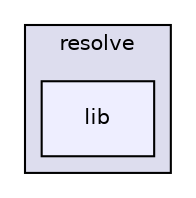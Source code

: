 digraph "gulp-src/node_modules/gulp/node_modules/liftoff/node_modules/resolve/lib" {
  compound=true
  node [ fontsize="10", fontname="Helvetica"];
  edge [ labelfontsize="10", labelfontname="Helvetica"];
  subgraph clusterdir_2c075697e8e6b63be877d8073a2155b2 {
    graph [ bgcolor="#ddddee", pencolor="black", label="resolve" fontname="Helvetica", fontsize="10", URL="dir_2c075697e8e6b63be877d8073a2155b2.html"]
  dir_9109342c9d96154828bb1145d14fe590 [shape=box, label="lib", style="filled", fillcolor="#eeeeff", pencolor="black", URL="dir_9109342c9d96154828bb1145d14fe590.html"];
  }
}
